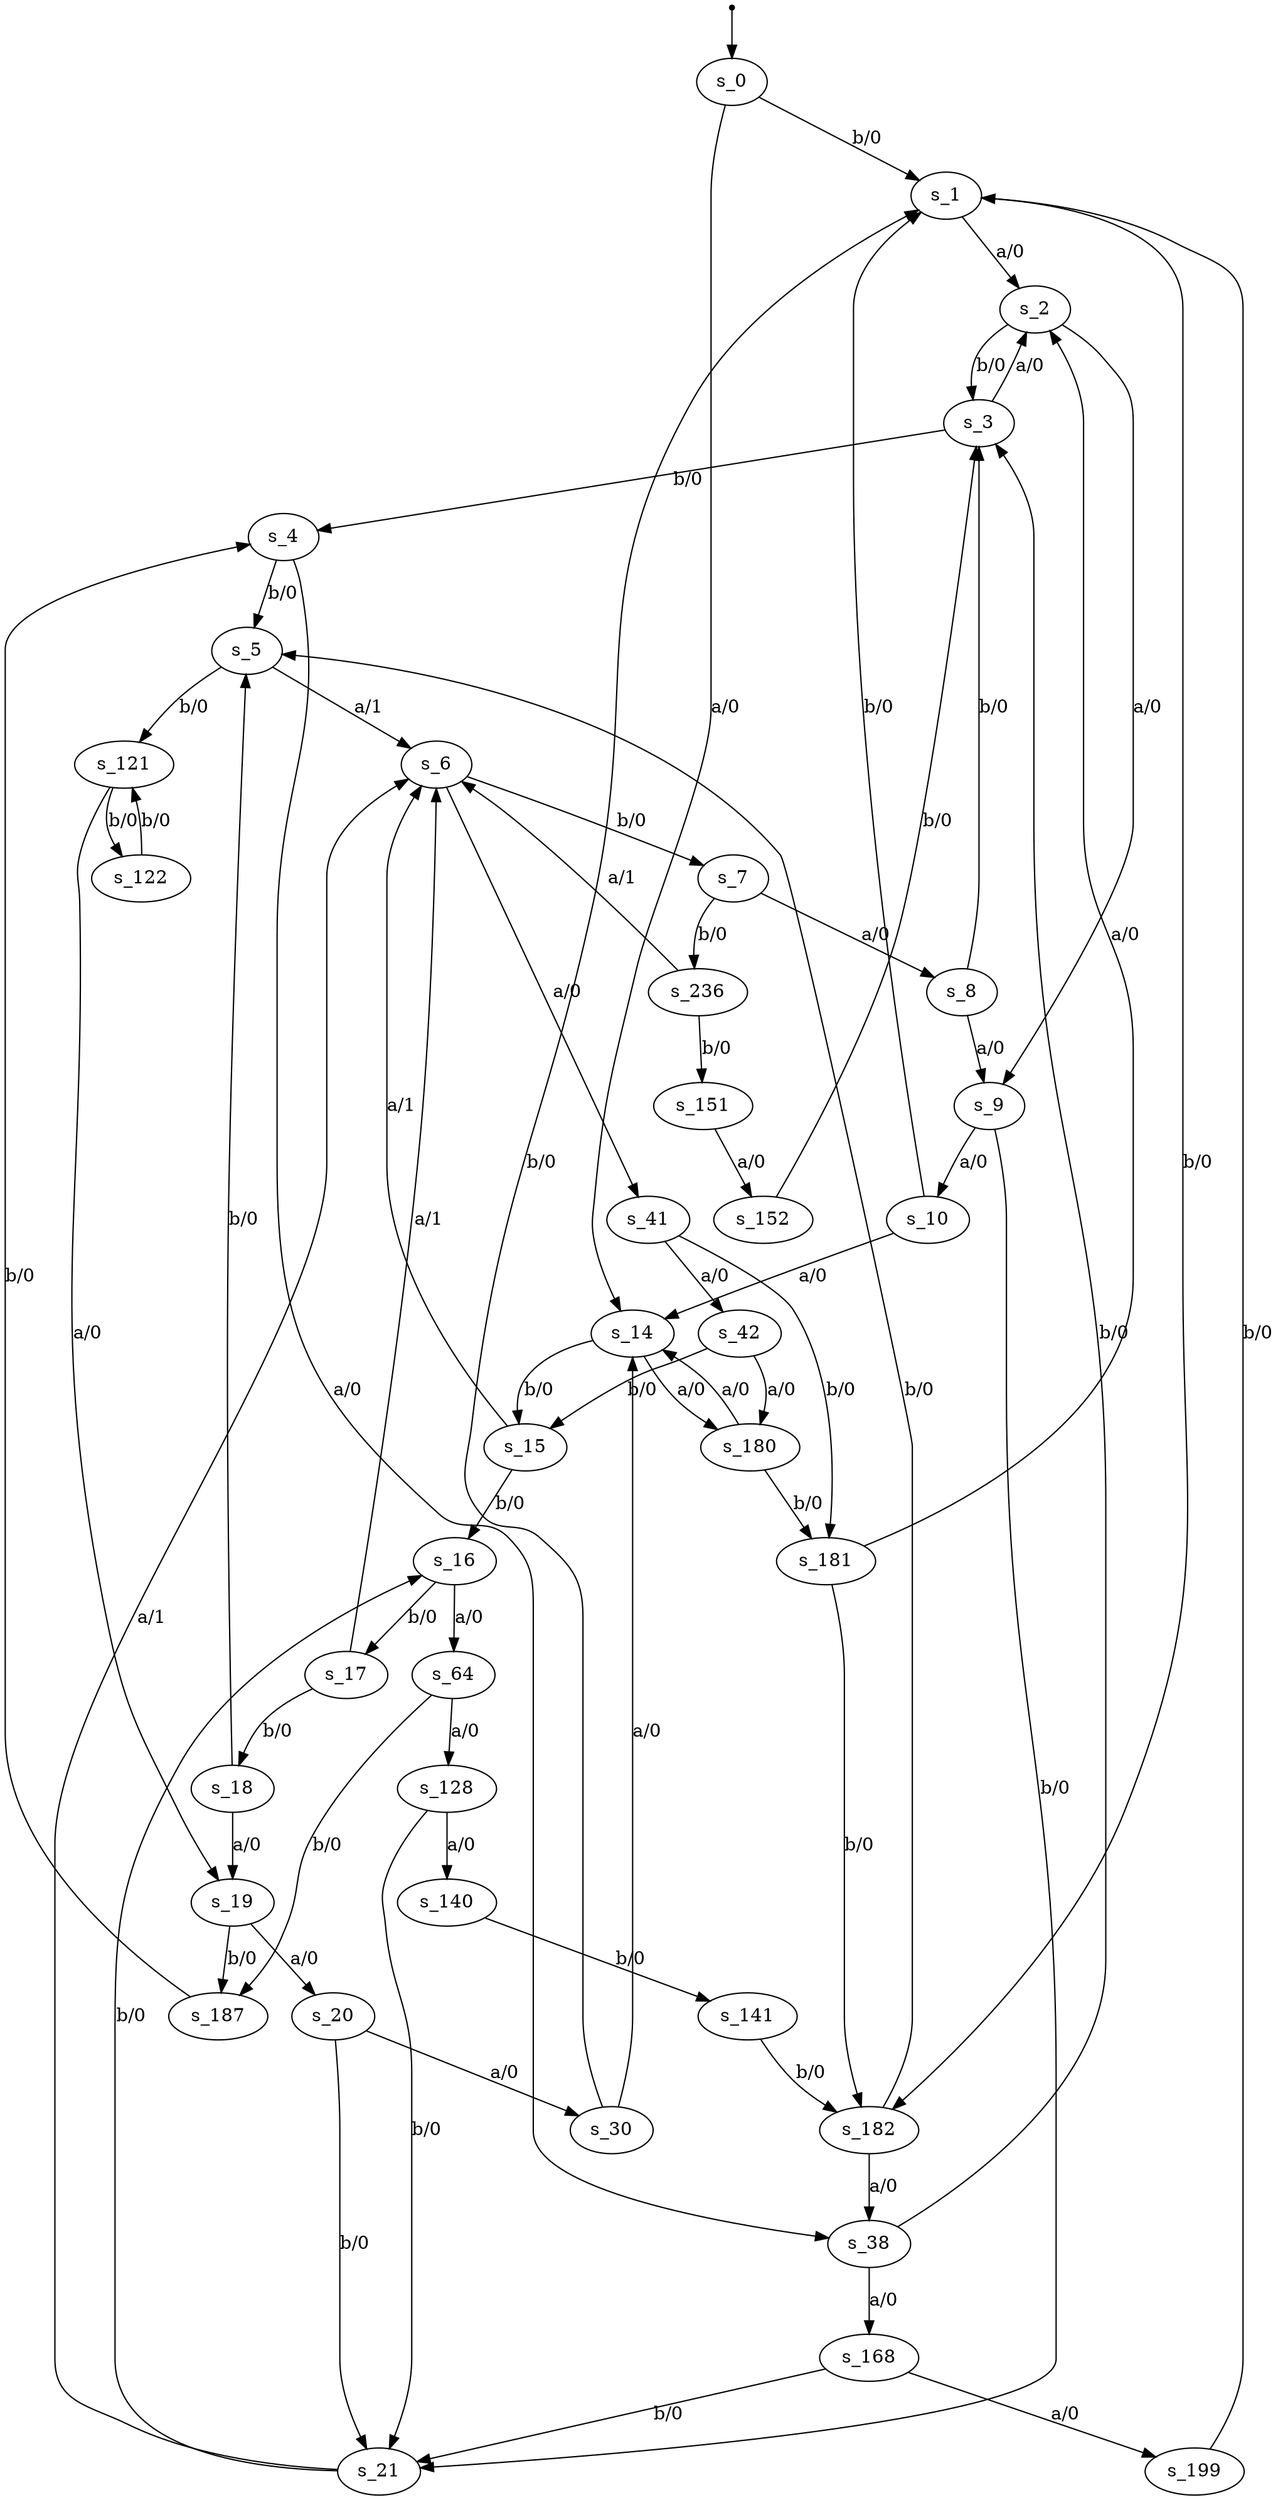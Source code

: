 digraph fsm {
	s_0 [root=true]
	s_1
	s_2
	s_3
	s_4
	s_5
	s_6
	s_7
	s_8
	s_9
	s_10
	s_38
	s_168
	s_21
	s_41
	s_181
	s_182
	s_16
	s_17
	s_14
	s_15
	s_18
	s_19
	s_20
	s_180
	s_42
	s_64
	s_121
	s_122
	s_199
	s_30
	s_187
	s_236
	s_128
	s_140
	s_141
	s_151
	s_152
	qi [shape = point]
	qi -> s_0
	s_0 -> s_1 [label="b/0"]
	s_1 -> s_2 [label="a/0"]
	s_2 -> s_3 [label="b/0"]
	s_3 -> s_4 [label="b/0"]
	s_4 -> s_5 [label="b/0"]
	s_5 -> s_6 [label="a/1"]
	s_6 -> s_7 [label="b/0"]
	s_7 -> s_8 [label="a/0"]
	s_8 -> s_9 [label="a/0"]
	s_9 -> s_10 [label="a/0"]
	s_4 -> s_38 [label="a/0"]
	s_38 -> s_168 [label="a/0"]
	s_168 -> s_21 [label="b/0"]
	s_21 -> s_6 [label="a/1"]
	s_6 -> s_41 [label="a/0"]
	s_41 -> s_181 [label="b/0"]
	s_181 -> s_2 [label="a/0"]
	s_3 -> s_2 [label="a/0"]
	s_2 -> s_9 [label="a/0"]
	s_9 -> s_21 [label="b/0"]
	s_10 -> s_1 [label="b/0"]
	s_1 -> s_182 [label="b/0"]
	s_21 -> s_16 [label="b/0"]
	s_16 -> s_17 [label="b/0"]
	s_10 -> s_14 [label="a/0"]
	s_14 -> s_15 [label="b/0"]
	s_15 -> s_16 [label="b/0"]
	s_17 -> s_18 [label="b/0"]
	s_18 -> s_19 [label="a/0"]
	s_19 -> s_20 [label="a/0"]
	s_20 -> s_21 [label="b/0"]
	s_14 -> s_180 [label="a/0"]
	s_180 -> s_181 [label="b/0"]
	s_180 -> s_14 [label="a/0"]
	s_18 -> s_5 [label="b/0"]
	s_8 -> s_3 [label="b/0"]
	s_17 -> s_6 [label="a/1"]
	s_41 -> s_42 [label="a/0"]
	s_42 -> s_180 [label="a/0"]
	s_16 -> s_64 [label="a/0"]
	s_182 -> s_38 [label="a/0"]
	s_38 -> s_3 [label="b/0"]
	s_5 -> s_121 [label="b/0"]
	s_121 -> s_122 [label="b/0"]
	s_122 -> s_121 [label="b/0"]
	s_121 -> s_19 [label="a/0"]
	s_168 -> s_199 [label="a/0"]
	s_199 -> s_1 [label="b/0"]
	s_182 -> s_5 [label="b/0"]
	s_20 -> s_30 [label="a/0"]
	s_30 -> s_14 [label="a/0"]
	s_19 -> s_187 [label="b/0"]
	s_187 -> s_4 [label="b/0"]
	s_15 -> s_6 [label="a/1"]
	s_7 -> s_236 [label="b/0"]
	s_0 -> s_14 [label="a/0"]
	s_30 -> s_1 [label="b/0"]
	s_64 -> s_128 [label="a/0"]
	s_128 -> s_21 [label="b/0"]
	s_236 -> s_6 [label="a/1"]
	s_64 -> s_187 [label="b/0"]
	s_42 -> s_15 [label="b/0"]
	s_181 -> s_182 [label="b/0"]
	s_128 -> s_140 [label="a/0"]
	s_140 -> s_141 [label="b/0"]
	s_141 -> s_182 [label="b/0"]
	s_236 -> s_151 [label="b/0"]
	s_151 -> s_152 [label="a/0"]
	s_152 -> s_3 [label="b/0"]
}